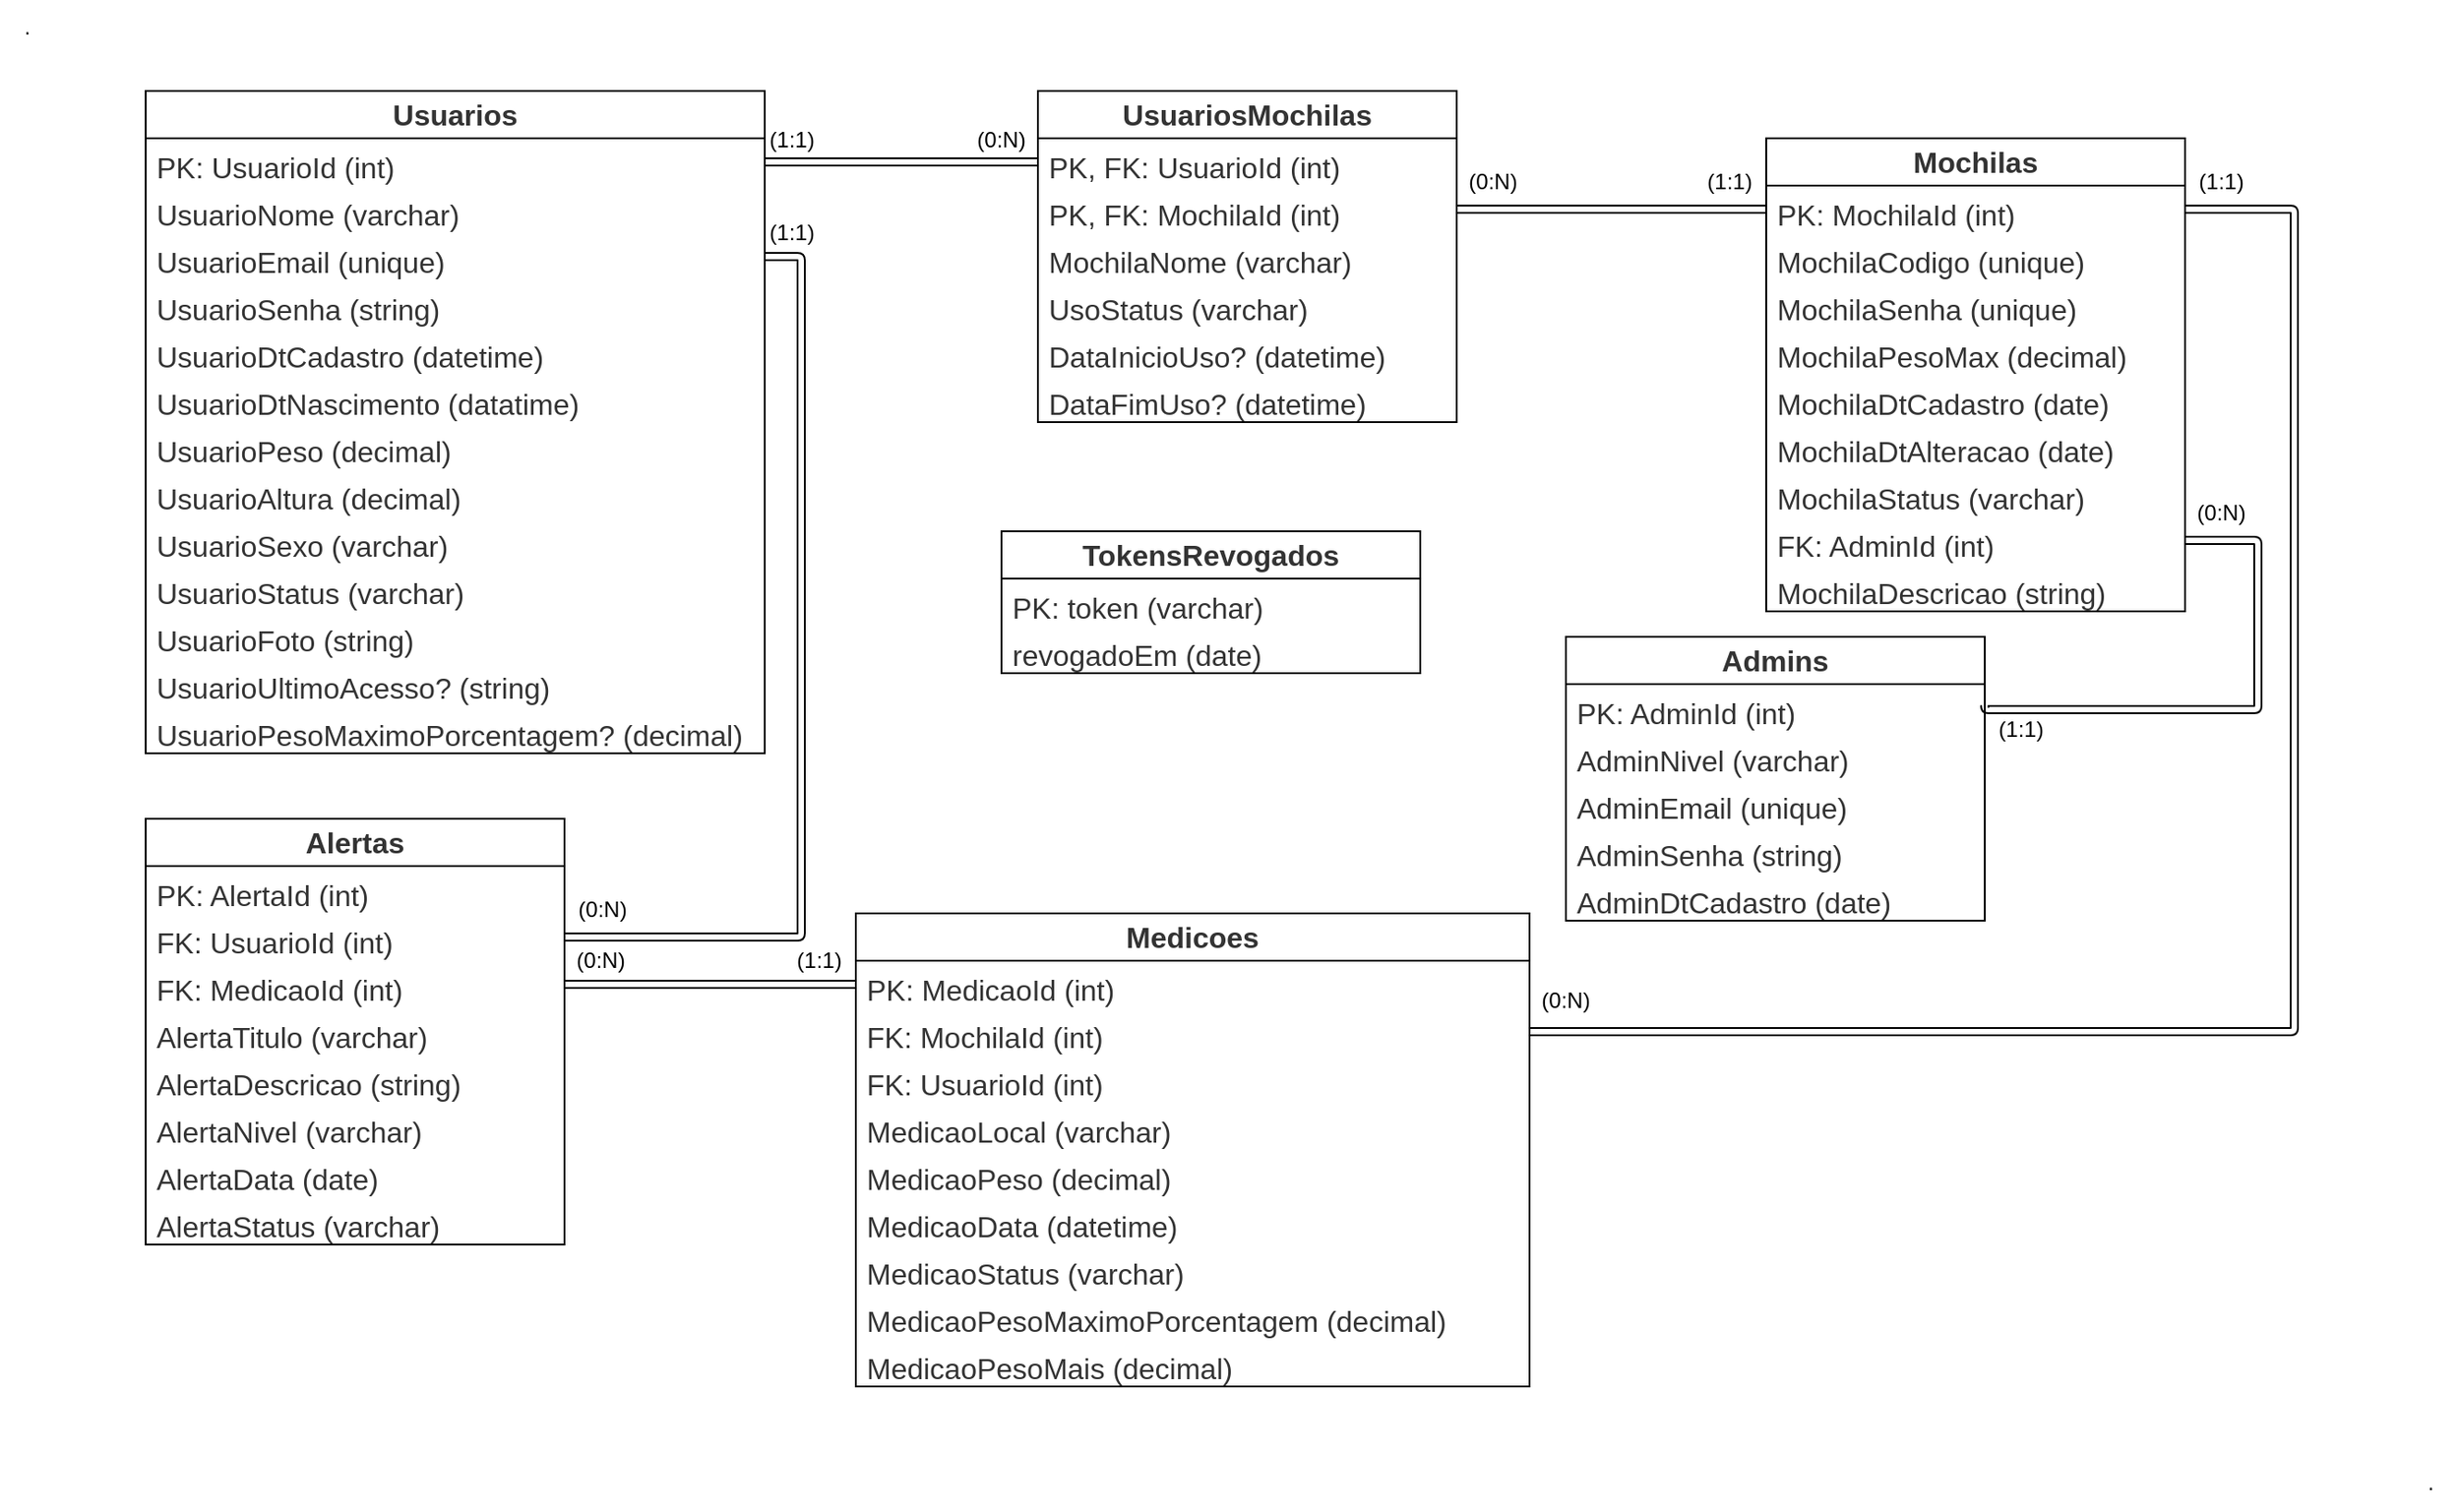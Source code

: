 <mxfile>
    <diagram id="SqMOtti_PhG7aw0WPnO8" name="Page-1">
        <mxGraphModel dx="1497" dy="561" grid="1" gridSize="10" guides="1" tooltips="1" connect="1" arrows="1" fold="1" page="1" pageScale="1" pageWidth="850" pageHeight="1100" background="#ffffff" math="0" shadow="0">
            <root>
                <mxCell id="0"/>
                <mxCell id="1" parent="0"/>
                <mxCell id="16" value="&lt;span style=&quot;color: rgb(51, 51, 51); font-family: Arial, sans-serif; font-size: medium; font-weight: 700; text-wrap-mode: nowrap; background-color: rgb(255, 255, 255);&quot;&gt;Usuarios&lt;/span&gt;" style="swimlane;fontStyle=0;childLayout=stackLayout;horizontal=1;startSize=26;fillColor=none;horizontalStack=0;resizeParent=1;resizeParentMax=0;resizeLast=0;collapsible=1;marginBottom=0;whiteSpace=wrap;html=1;" parent="1" vertex="1">
                    <mxGeometry x="120" y="80" width="340" height="364" as="geometry"/>
                </mxCell>
                <mxCell id="17" value="&lt;span style=&quot;color: rgb(51, 51, 51); font-family: Arial, sans-serif; font-size: medium; text-align: center; text-wrap-mode: nowrap; background-color: rgb(255, 255, 255);&quot;&gt;PK: UsuarioId (int)&lt;/span&gt;" style="text;strokeColor=none;fillColor=none;align=left;verticalAlign=top;spacingLeft=4;spacingRight=4;overflow=hidden;rotatable=0;points=[[0,0.5],[1,0.5]];portConstraint=eastwest;whiteSpace=wrap;html=1;" parent="16" vertex="1">
                    <mxGeometry y="26" width="340" height="26" as="geometry"/>
                </mxCell>
                <mxCell id="18" value="&lt;span style=&quot;color: rgb(51, 51, 51); font-family: Arial, sans-serif; font-size: medium; text-align: center; text-wrap-mode: nowrap; background-color: rgb(255, 255, 255);&quot;&gt;UsuarioNome (varchar)&lt;/span&gt;" style="text;strokeColor=none;fillColor=none;align=left;verticalAlign=top;spacingLeft=4;spacingRight=4;overflow=hidden;rotatable=0;points=[[0,0.5],[1,0.5]];portConstraint=eastwest;whiteSpace=wrap;html=1;" parent="16" vertex="1">
                    <mxGeometry y="52" width="340" height="26" as="geometry"/>
                </mxCell>
                <mxCell id="19" value="&lt;span style=&quot;color: rgb(51, 51, 51); font-family: Arial, sans-serif; font-size: medium; text-align: center; text-wrap-mode: nowrap; background-color: rgb(255, 255, 255);&quot;&gt;UsuarioEmail (unique)&lt;/span&gt;" style="text;strokeColor=none;fillColor=none;align=left;verticalAlign=top;spacingLeft=4;spacingRight=4;overflow=hidden;rotatable=0;points=[[0,0.5],[1,0.5]];portConstraint=eastwest;whiteSpace=wrap;html=1;" parent="16" vertex="1">
                    <mxGeometry y="78" width="340" height="26" as="geometry"/>
                </mxCell>
                <mxCell id="20" value="&lt;span style=&quot;color: rgb(51, 51, 51); font-family: Arial, sans-serif; font-size: medium; text-align: center; text-wrap-mode: nowrap; background-color: rgb(255, 255, 255);&quot;&gt;UsuarioSenha (string)&lt;/span&gt;" style="text;strokeColor=none;fillColor=none;align=left;verticalAlign=top;spacingLeft=4;spacingRight=4;overflow=hidden;rotatable=0;points=[[0,0.5],[1,0.5]];portConstraint=eastwest;whiteSpace=wrap;html=1;" parent="16" vertex="1">
                    <mxGeometry y="104" width="340" height="26" as="geometry"/>
                </mxCell>
                <mxCell id="21" value="&lt;span style=&quot;color: rgb(51, 51, 51); font-family: Arial, sans-serif; font-size: medium; text-align: center; text-wrap-mode: nowrap; background-color: rgb(255, 255, 255);&quot;&gt;UsuarioDtCadastro (datetime)&lt;/span&gt;" style="text;strokeColor=none;fillColor=none;align=left;verticalAlign=top;spacingLeft=4;spacingRight=4;overflow=hidden;rotatable=0;points=[[0,0.5],[1,0.5]];portConstraint=eastwest;whiteSpace=wrap;html=1;" parent="16" vertex="1">
                    <mxGeometry y="130" width="340" height="26" as="geometry"/>
                </mxCell>
                <mxCell id="98" value="&lt;span style=&quot;color: rgb(51, 51, 51); font-family: Arial, sans-serif; font-size: medium; text-align: center; text-wrap-mode: nowrap; background-color: rgb(255, 255, 255);&quot;&gt;UsuarioDtNascimento (datatime)&lt;/span&gt;" style="text;strokeColor=none;fillColor=none;align=left;verticalAlign=top;spacingLeft=4;spacingRight=4;overflow=hidden;rotatable=0;points=[[0,0.5],[1,0.5]];portConstraint=eastwest;whiteSpace=wrap;html=1;" parent="16" vertex="1">
                    <mxGeometry y="156" width="340" height="26" as="geometry"/>
                </mxCell>
                <mxCell id="22" value="&lt;span style=&quot;color: rgb(51, 51, 51); font-family: Arial, sans-serif; font-size: medium; text-align: center; text-wrap-mode: nowrap; background-color: rgb(255, 255, 255);&quot;&gt;UsuarioPeso (decimal)&lt;/span&gt;" style="text;strokeColor=none;fillColor=none;align=left;verticalAlign=top;spacingLeft=4;spacingRight=4;overflow=hidden;rotatable=0;points=[[0,0.5],[1,0.5]];portConstraint=eastwest;whiteSpace=wrap;html=1;" parent="16" vertex="1">
                    <mxGeometry y="182" width="340" height="26" as="geometry"/>
                </mxCell>
                <mxCell id="23" value="&lt;span style=&quot;color: rgb(51, 51, 51); font-family: Arial, sans-serif; font-size: medium; text-align: center; text-wrap-mode: nowrap; background-color: rgb(255, 255, 255);&quot;&gt;UsuarioAltura (decimal)&lt;/span&gt;" style="text;strokeColor=none;fillColor=none;align=left;verticalAlign=top;spacingLeft=4;spacingRight=4;overflow=hidden;rotatable=0;points=[[0,0.5],[1,0.5]];portConstraint=eastwest;whiteSpace=wrap;html=1;" parent="16" vertex="1">
                    <mxGeometry y="208" width="340" height="26" as="geometry"/>
                </mxCell>
                <mxCell id="99" value="&lt;span style=&quot;color: rgb(51, 51, 51); font-family: Arial, sans-serif; font-size: medium; text-align: center; text-wrap-mode: nowrap; background-color: rgb(255, 255, 255);&quot;&gt;UsuarioSexo (varchar)&lt;/span&gt;" style="text;strokeColor=none;fillColor=none;align=left;verticalAlign=top;spacingLeft=4;spacingRight=4;overflow=hidden;rotatable=0;points=[[0,0.5],[1,0.5]];portConstraint=eastwest;whiteSpace=wrap;html=1;" parent="16" vertex="1">
                    <mxGeometry y="234" width="340" height="26" as="geometry"/>
                </mxCell>
                <mxCell id="100" value="&lt;span style=&quot;color: rgb(51, 51, 51); font-family: Arial, sans-serif; font-size: medium; text-align: center; text-wrap-mode: nowrap; background-color: rgb(255, 255, 255);&quot;&gt;UsuarioStatus (varchar)&lt;/span&gt;" style="text;strokeColor=none;fillColor=none;align=left;verticalAlign=top;spacingLeft=4;spacingRight=4;overflow=hidden;rotatable=0;points=[[0,0.5],[1,0.5]];portConstraint=eastwest;whiteSpace=wrap;html=1;" parent="16" vertex="1">
                    <mxGeometry y="260" width="340" height="26" as="geometry"/>
                </mxCell>
                <mxCell id="101" value="&lt;span style=&quot;color: rgb(51, 51, 51); font-family: Arial, sans-serif; font-size: medium; text-align: center; text-wrap-mode: nowrap; background-color: rgb(255, 255, 255);&quot;&gt;UsuarioFoto (string)&lt;/span&gt;" style="text;strokeColor=none;fillColor=none;align=left;verticalAlign=top;spacingLeft=4;spacingRight=4;overflow=hidden;rotatable=0;points=[[0,0.5],[1,0.5]];portConstraint=eastwest;whiteSpace=wrap;html=1;" parent="16" vertex="1">
                    <mxGeometry y="286" width="340" height="26" as="geometry"/>
                </mxCell>
                <mxCell id="102" value="&lt;span style=&quot;color: rgb(51, 51, 51); font-family: Arial, sans-serif; font-size: medium; text-align: center; text-wrap-mode: nowrap; background-color: rgb(255, 255, 255);&quot;&gt;UsuarioUltimoAcesso? (string)&lt;/span&gt;" style="text;strokeColor=none;fillColor=none;align=left;verticalAlign=top;spacingLeft=4;spacingRight=4;overflow=hidden;rotatable=0;points=[[0,0.5],[1,0.5]];portConstraint=eastwest;whiteSpace=wrap;html=1;" parent="16" vertex="1">
                    <mxGeometry y="312" width="340" height="26" as="geometry"/>
                </mxCell>
                <mxCell id="103" value="&lt;span style=&quot;color: rgb(51, 51, 51); font-family: Arial, sans-serif; font-size: medium; text-align: center; text-wrap-mode: nowrap; background-color: rgb(255, 255, 255);&quot;&gt;UsuarioPesoMaximoPorcentagem? (decimal)&lt;/span&gt;" style="text;strokeColor=none;fillColor=none;align=left;verticalAlign=top;spacingLeft=4;spacingRight=4;overflow=hidden;rotatable=0;points=[[0,0.5],[1,0.5]];portConstraint=eastwest;whiteSpace=wrap;html=1;" parent="16" vertex="1">
                    <mxGeometry y="338" width="340" height="26" as="geometry"/>
                </mxCell>
                <mxCell id="25" value="&lt;span style=&quot;color: rgb(51, 51, 51); font-family: Arial, sans-serif; font-size: medium; font-weight: 700; text-wrap-mode: nowrap; background-color: rgb(255, 255, 255);&quot;&gt;Mochilas&lt;/span&gt;" style="swimlane;fontStyle=0;childLayout=stackLayout;horizontal=1;startSize=26;fillColor=none;horizontalStack=0;resizeParent=1;resizeParentMax=0;resizeLast=0;collapsible=1;marginBottom=0;whiteSpace=wrap;html=1;" parent="1" vertex="1">
                    <mxGeometry x="1010" y="106" width="230" height="260" as="geometry"/>
                </mxCell>
                <mxCell id="26" value="&lt;span style=&quot;color: rgb(51, 51, 51); font-family: Arial, sans-serif; font-size: medium; text-align: center; text-wrap-mode: nowrap; background-color: rgb(255, 255, 255);&quot;&gt;PK: MochilaId (int)&lt;/span&gt;" style="text;strokeColor=none;fillColor=none;align=left;verticalAlign=top;spacingLeft=4;spacingRight=4;overflow=hidden;rotatable=0;points=[[0,0.5],[1,0.5]];portConstraint=eastwest;whiteSpace=wrap;html=1;" parent="25" vertex="1">
                    <mxGeometry y="26" width="230" height="26" as="geometry"/>
                </mxCell>
                <mxCell id="27" value="&lt;span style=&quot;color: rgb(51, 51, 51); font-family: Arial, sans-serif; font-size: medium; text-align: center; text-wrap-mode: nowrap; background-color: rgb(255, 255, 255);&quot;&gt;MochilaCodigo (unique)&lt;/span&gt;" style="text;strokeColor=none;fillColor=none;align=left;verticalAlign=top;spacingLeft=4;spacingRight=4;overflow=hidden;rotatable=0;points=[[0,0.5],[1,0.5]];portConstraint=eastwest;whiteSpace=wrap;html=1;" parent="25" vertex="1">
                    <mxGeometry y="52" width="230" height="26" as="geometry"/>
                </mxCell>
                <mxCell id="28" value="&lt;span style=&quot;color: rgb(51, 51, 51); font-family: Arial, sans-serif; font-size: medium; text-align: center; text-wrap-mode: nowrap; background-color: rgb(255, 255, 255);&quot;&gt;MochilaSenha (unique)&lt;/span&gt;" style="text;strokeColor=none;fillColor=none;align=left;verticalAlign=top;spacingLeft=4;spacingRight=4;overflow=hidden;rotatable=0;points=[[0,0.5],[1,0.5]];portConstraint=eastwest;whiteSpace=wrap;html=1;" parent="25" vertex="1">
                    <mxGeometry y="78" width="230" height="26" as="geometry"/>
                </mxCell>
                <mxCell id="30" value="&lt;span style=&quot;color: rgb(51, 51, 51); font-family: Arial, sans-serif; font-size: medium; text-align: center; text-wrap-mode: nowrap; background-color: rgb(255, 255, 255);&quot;&gt;MochilaPesoMax (decimal)&lt;/span&gt;" style="text;strokeColor=none;fillColor=none;align=left;verticalAlign=top;spacingLeft=4;spacingRight=4;overflow=hidden;rotatable=0;points=[[0,0.5],[1,0.5]];portConstraint=eastwest;whiteSpace=wrap;html=1;" parent="25" vertex="1">
                    <mxGeometry y="104" width="230" height="26" as="geometry"/>
                </mxCell>
                <mxCell id="106" value="&lt;span style=&quot;color: rgb(51, 51, 51); font-family: Arial, sans-serif; font-size: medium; text-align: center; text-wrap-mode: nowrap; background-color: rgb(255, 255, 255);&quot;&gt;MochilaDtCadastro (date)&lt;/span&gt;" style="text;strokeColor=none;fillColor=none;align=left;verticalAlign=top;spacingLeft=4;spacingRight=4;overflow=hidden;rotatable=0;points=[[0,0.5],[1,0.5]];portConstraint=eastwest;whiteSpace=wrap;html=1;" parent="25" vertex="1">
                    <mxGeometry y="130" width="230" height="26" as="geometry"/>
                </mxCell>
                <mxCell id="107" value="&lt;span style=&quot;color: rgb(51, 51, 51); font-family: Arial, sans-serif; font-size: medium; text-align: center; text-wrap-mode: nowrap; background-color: rgb(255, 255, 255);&quot;&gt;MochilaDtAlteracao (date)&lt;/span&gt;" style="text;strokeColor=none;fillColor=none;align=left;verticalAlign=top;spacingLeft=4;spacingRight=4;overflow=hidden;rotatable=0;points=[[0,0.5],[1,0.5]];portConstraint=eastwest;whiteSpace=wrap;html=1;" parent="25" vertex="1">
                    <mxGeometry y="156" width="230" height="26" as="geometry"/>
                </mxCell>
                <mxCell id="31" value="&lt;span style=&quot;color: rgb(51, 51, 51); font-family: Arial, sans-serif; font-size: medium; text-align: center; text-wrap-mode: nowrap; background-color: rgb(255, 255, 255);&quot;&gt;MochilaStatus (varchar)&lt;/span&gt;" style="text;strokeColor=none;fillColor=none;align=left;verticalAlign=top;spacingLeft=4;spacingRight=4;overflow=hidden;rotatable=0;points=[[0,0.5],[1,0.5]];portConstraint=eastwest;whiteSpace=wrap;html=1;" parent="25" vertex="1">
                    <mxGeometry y="182" width="230" height="26" as="geometry"/>
                </mxCell>
                <mxCell id="32" value="&lt;span style=&quot;color: rgb(51, 51, 51); font-family: Arial, sans-serif; font-size: medium; text-align: center; text-wrap-mode: nowrap; background-color: rgb(255, 255, 255);&quot;&gt;FK: AdminId (int)&lt;/span&gt;" style="text;strokeColor=none;fillColor=none;align=left;verticalAlign=top;spacingLeft=4;spacingRight=4;overflow=hidden;rotatable=0;points=[[0,0.5],[1,0.5]];portConstraint=eastwest;whiteSpace=wrap;html=1;" parent="25" vertex="1">
                    <mxGeometry y="208" width="230" height="26" as="geometry"/>
                </mxCell>
                <mxCell id="108" value="&lt;span style=&quot;color: rgb(51, 51, 51); font-family: Arial, sans-serif; font-size: medium; text-align: center; text-wrap-mode: nowrap; background-color: rgb(255, 255, 255);&quot;&gt;MochilaDescricao (string)&lt;/span&gt;" style="text;strokeColor=none;fillColor=none;align=left;verticalAlign=top;spacingLeft=4;spacingRight=4;overflow=hidden;rotatable=0;points=[[0,0.5],[1,0.5]];portConstraint=eastwest;whiteSpace=wrap;html=1;" parent="25" vertex="1">
                    <mxGeometry y="234" width="230" height="26" as="geometry"/>
                </mxCell>
                <mxCell id="33" value="&lt;span style=&quot;color: rgb(51, 51, 51); font-family: Arial, sans-serif; font-size: medium; font-weight: 700; text-wrap-mode: nowrap; background-color: rgb(255, 255, 255);&quot;&gt;Admins&lt;/span&gt;" style="swimlane;fontStyle=0;childLayout=stackLayout;horizontal=1;startSize=26;fillColor=none;horizontalStack=0;resizeParent=1;resizeParentMax=0;resizeLast=0;collapsible=1;marginBottom=0;whiteSpace=wrap;html=1;" parent="1" vertex="1">
                    <mxGeometry x="900" y="380" width="230" height="156" as="geometry"/>
                </mxCell>
                <mxCell id="34" value="&lt;span style=&quot;color: rgb(51, 51, 51); font-family: Arial, sans-serif; font-size: medium; text-align: center; text-wrap-mode: nowrap; background-color: rgb(255, 255, 255);&quot;&gt;PK: AdminId (int)&lt;/span&gt;" style="text;strokeColor=none;fillColor=none;align=left;verticalAlign=top;spacingLeft=4;spacingRight=4;overflow=hidden;rotatable=0;points=[[0,0.5],[1,0.5]];portConstraint=eastwest;whiteSpace=wrap;html=1;" parent="33" vertex="1">
                    <mxGeometry y="26" width="230" height="26" as="geometry"/>
                </mxCell>
                <mxCell id="35" value="&lt;span style=&quot;color: rgb(51, 51, 51); font-family: Arial, sans-serif; font-size: medium; text-align: center; text-wrap-mode: nowrap; background-color: rgb(255, 255, 255);&quot;&gt;AdminNivel (varchar)&lt;/span&gt;" style="text;strokeColor=none;fillColor=none;align=left;verticalAlign=top;spacingLeft=4;spacingRight=4;overflow=hidden;rotatable=0;points=[[0,0.5],[1,0.5]];portConstraint=eastwest;whiteSpace=wrap;html=1;" parent="33" vertex="1">
                    <mxGeometry y="52" width="230" height="26" as="geometry"/>
                </mxCell>
                <mxCell id="36" value="&lt;span style=&quot;color: rgb(51, 51, 51); font-family: Arial, sans-serif; font-size: medium; text-align: center; text-wrap-mode: nowrap; background-color: rgb(255, 255, 255);&quot;&gt;AdminEmail (unique)&lt;/span&gt;" style="text;strokeColor=none;fillColor=none;align=left;verticalAlign=top;spacingLeft=4;spacingRight=4;overflow=hidden;rotatable=0;points=[[0,0.5],[1,0.5]];portConstraint=eastwest;whiteSpace=wrap;html=1;" parent="33" vertex="1">
                    <mxGeometry y="78" width="230" height="26" as="geometry"/>
                </mxCell>
                <mxCell id="37" value="&lt;span style=&quot;color: rgb(51, 51, 51); font-family: Arial, sans-serif; font-size: medium; text-align: center; text-wrap-mode: nowrap; background-color: rgb(255, 255, 255);&quot;&gt;AdminSenha (string)&lt;/span&gt;" style="text;strokeColor=none;fillColor=none;align=left;verticalAlign=top;spacingLeft=4;spacingRight=4;overflow=hidden;rotatable=0;points=[[0,0.5],[1,0.5]];portConstraint=eastwest;whiteSpace=wrap;html=1;" parent="33" vertex="1">
                    <mxGeometry y="104" width="230" height="26" as="geometry"/>
                </mxCell>
                <mxCell id="115" value="&lt;span style=&quot;color: rgb(51, 51, 51); font-family: Arial, sans-serif; font-size: medium; text-align: center; text-wrap-mode: nowrap; background-color: rgb(255, 255, 255);&quot;&gt;AdminDtCadastro (date)&lt;/span&gt;" style="text;strokeColor=none;fillColor=none;align=left;verticalAlign=top;spacingLeft=4;spacingRight=4;overflow=hidden;rotatable=0;points=[[0,0.5],[1,0.5]];portConstraint=eastwest;whiteSpace=wrap;html=1;" parent="33" vertex="1">
                    <mxGeometry y="130" width="230" height="26" as="geometry"/>
                </mxCell>
                <mxCell id="41" value="&lt;span style=&quot;color: rgb(51, 51, 51); font-family: Arial, sans-serif; font-size: medium; font-weight: 700; text-wrap-mode: nowrap; background-color: rgb(255, 255, 255);&quot;&gt;UsuariosMochilas&lt;/span&gt;" style="swimlane;fontStyle=0;childLayout=stackLayout;horizontal=1;startSize=26;fillColor=none;horizontalStack=0;resizeParent=1;resizeParentMax=0;resizeLast=0;collapsible=1;marginBottom=0;whiteSpace=wrap;html=1;" parent="1" vertex="1">
                    <mxGeometry x="610" y="80" width="230" height="182" as="geometry"/>
                </mxCell>
                <mxCell id="42" value="&lt;span style=&quot;color: rgb(51, 51, 51); font-family: Arial, sans-serif; font-size: medium; text-align: center; text-wrap-mode: nowrap; background-color: rgb(255, 255, 255);&quot;&gt;PK, FK: UsuarioId (int)&lt;/span&gt;" style="text;strokeColor=none;fillColor=none;align=left;verticalAlign=top;spacingLeft=4;spacingRight=4;overflow=hidden;rotatable=0;points=[[0,0.5],[1,0.5]];portConstraint=eastwest;whiteSpace=wrap;html=1;" parent="41" vertex="1">
                    <mxGeometry y="26" width="230" height="26" as="geometry"/>
                </mxCell>
                <mxCell id="43" value="&lt;span style=&quot;color: rgb(51, 51, 51); font-family: Arial, sans-serif; font-size: medium; text-align: center; text-wrap-mode: nowrap; background-color: rgb(255, 255, 255);&quot;&gt;PK, FK: MochilaId (int)&lt;/span&gt;" style="text;strokeColor=none;fillColor=none;align=left;verticalAlign=top;spacingLeft=4;spacingRight=4;overflow=hidden;rotatable=0;points=[[0,0.5],[1,0.5]];portConstraint=eastwest;whiteSpace=wrap;html=1;" parent="41" vertex="1">
                    <mxGeometry y="52" width="230" height="26" as="geometry"/>
                </mxCell>
                <mxCell id="44" value="&lt;span style=&quot;color: rgb(51, 51, 51); font-family: Arial, sans-serif; font-size: medium; text-align: center; text-wrap-mode: nowrap; background-color: rgb(255, 255, 255);&quot;&gt;MochilaNome (varchar)&lt;/span&gt;" style="text;strokeColor=none;fillColor=none;align=left;verticalAlign=top;spacingLeft=4;spacingRight=4;overflow=hidden;rotatable=0;points=[[0,0.5],[1,0.5]];portConstraint=eastwest;whiteSpace=wrap;html=1;" parent="41" vertex="1">
                    <mxGeometry y="78" width="230" height="26" as="geometry"/>
                </mxCell>
                <mxCell id="45" value="&lt;span style=&quot;color: rgb(51, 51, 51); font-family: Arial, sans-serif; font-size: medium; text-align: center; text-wrap-mode: nowrap; background-color: rgb(255, 255, 255);&quot;&gt;UsoStatus (varchar)&lt;/span&gt;" style="text;strokeColor=none;fillColor=none;align=left;verticalAlign=top;spacingLeft=4;spacingRight=4;overflow=hidden;rotatable=0;points=[[0,0.5],[1,0.5]];portConstraint=eastwest;whiteSpace=wrap;html=1;" parent="41" vertex="1">
                    <mxGeometry y="104" width="230" height="26" as="geometry"/>
                </mxCell>
                <mxCell id="46" value="&lt;span style=&quot;color: rgb(51, 51, 51); font-family: Arial, sans-serif; font-size: medium; text-align: center; text-wrap-mode: nowrap; background-color: rgb(255, 255, 255);&quot;&gt;DataInicioUso? (datetime)&lt;/span&gt;" style="text;strokeColor=none;fillColor=none;align=left;verticalAlign=top;spacingLeft=4;spacingRight=4;overflow=hidden;rotatable=0;points=[[0,0.5],[1,0.5]];portConstraint=eastwest;whiteSpace=wrap;html=1;" parent="41" vertex="1">
                    <mxGeometry y="130" width="230" height="26" as="geometry"/>
                </mxCell>
                <mxCell id="109" value="&lt;span style=&quot;color: rgb(51, 51, 51); font-family: Arial, sans-serif; font-size: medium; text-align: center; text-wrap-mode: nowrap; background-color: rgb(255, 255, 255);&quot;&gt;DataFimUso? (datetime)&lt;/span&gt;" style="text;strokeColor=none;fillColor=none;align=left;verticalAlign=top;spacingLeft=4;spacingRight=4;overflow=hidden;rotatable=0;points=[[0,0.5],[1,0.5]];portConstraint=eastwest;whiteSpace=wrap;html=1;" parent="41" vertex="1">
                    <mxGeometry y="156" width="230" height="26" as="geometry"/>
                </mxCell>
                <mxCell id="55" value="&lt;span style=&quot;color: rgb(51, 51, 51); font-family: Arial, sans-serif; font-size: medium; font-weight: 700; text-wrap-mode: nowrap; background-color: rgb(255, 255, 255);&quot;&gt;Alertas&lt;/span&gt;" style="swimlane;fontStyle=0;childLayout=stackLayout;horizontal=1;startSize=26;fillColor=none;horizontalStack=0;resizeParent=1;resizeParentMax=0;resizeLast=0;collapsible=1;marginBottom=0;whiteSpace=wrap;html=1;" parent="1" vertex="1">
                    <mxGeometry x="120" y="480" width="230" height="234" as="geometry"/>
                </mxCell>
                <mxCell id="57" value="&lt;span style=&quot;color: rgb(51, 51, 51); font-family: Arial, sans-serif; font-size: medium; text-align: center; text-wrap-mode: nowrap; background-color: rgb(255, 255, 255);&quot;&gt;PK: AlertaId (int)&lt;/span&gt;" style="text;strokeColor=none;fillColor=none;align=left;verticalAlign=top;spacingLeft=4;spacingRight=4;overflow=hidden;rotatable=0;points=[[0,0.5],[1,0.5]];portConstraint=eastwest;whiteSpace=wrap;html=1;" parent="55" vertex="1">
                    <mxGeometry y="26" width="230" height="26" as="geometry"/>
                </mxCell>
                <mxCell id="59" value="&lt;span style=&quot;color: rgb(51, 51, 51); font-family: Arial, sans-serif; font-size: medium; text-align: center; text-wrap-mode: nowrap; background-color: rgb(255, 255, 255);&quot;&gt;FK: UsuarioId (int)&lt;/span&gt;" style="text;strokeColor=none;fillColor=none;align=left;verticalAlign=top;spacingLeft=4;spacingRight=4;overflow=hidden;rotatable=0;points=[[0,0.5],[1,0.5]];portConstraint=eastwest;whiteSpace=wrap;html=1;" parent="55" vertex="1">
                    <mxGeometry y="52" width="230" height="26" as="geometry"/>
                </mxCell>
                <mxCell id="58" value="&lt;span style=&quot;color: rgb(51, 51, 51); font-family: Arial, sans-serif; font-size: medium; text-align: center; text-wrap-mode: nowrap; background-color: rgb(255, 255, 255);&quot;&gt;FK: MedicaoId (int)&lt;/span&gt;" style="text;strokeColor=none;fillColor=none;align=left;verticalAlign=top;spacingLeft=4;spacingRight=4;overflow=hidden;rotatable=0;points=[[0,0.5],[1,0.5]];portConstraint=eastwest;whiteSpace=wrap;html=1;" parent="55" vertex="1">
                    <mxGeometry y="78" width="230" height="26" as="geometry"/>
                </mxCell>
                <mxCell id="60" value="&lt;span style=&quot;color: rgb(51, 51, 51); font-family: Arial, sans-serif; font-size: medium; text-align: center; text-wrap-mode: nowrap; background-color: rgb(255, 255, 255);&quot;&gt;AlertaTitulo (varchar)&lt;/span&gt;" style="text;strokeColor=none;fillColor=none;align=left;verticalAlign=top;spacingLeft=4;spacingRight=4;overflow=hidden;rotatable=0;points=[[0,0.5],[1,0.5]];portConstraint=eastwest;whiteSpace=wrap;html=1;" parent="55" vertex="1">
                    <mxGeometry y="104" width="230" height="26" as="geometry"/>
                </mxCell>
                <mxCell id="61" value="&lt;span style=&quot;color: rgb(51, 51, 51); font-family: Arial, sans-serif; font-size: medium; text-align: center; text-wrap-mode: nowrap; background-color: rgb(255, 255, 255);&quot;&gt;AlertaDescricao (string)&lt;/span&gt;" style="text;strokeColor=none;fillColor=none;align=left;verticalAlign=top;spacingLeft=4;spacingRight=4;overflow=hidden;rotatable=0;points=[[0,0.5],[1,0.5]];portConstraint=eastwest;whiteSpace=wrap;html=1;" parent="55" vertex="1">
                    <mxGeometry y="130" width="230" height="26" as="geometry"/>
                </mxCell>
                <mxCell id="112" value="&lt;span style=&quot;color: rgb(51, 51, 51); font-family: Arial, sans-serif; font-size: medium; text-align: center; text-wrap-mode: nowrap; background-color: rgb(255, 255, 255);&quot;&gt;AlertaNivel (varchar)&lt;/span&gt;" style="text;strokeColor=none;fillColor=none;align=left;verticalAlign=top;spacingLeft=4;spacingRight=4;overflow=hidden;rotatable=0;points=[[0,0.5],[1,0.5]];portConstraint=eastwest;whiteSpace=wrap;html=1;" parent="55" vertex="1">
                    <mxGeometry y="156" width="230" height="26" as="geometry"/>
                </mxCell>
                <mxCell id="113" value="&lt;span style=&quot;color: rgb(51, 51, 51); font-family: Arial, sans-serif; font-size: medium; text-align: center; text-wrap-mode: nowrap; background-color: rgb(255, 255, 255);&quot;&gt;AlertaData (date)&lt;/span&gt;" style="text;strokeColor=none;fillColor=none;align=left;verticalAlign=top;spacingLeft=4;spacingRight=4;overflow=hidden;rotatable=0;points=[[0,0.5],[1,0.5]];portConstraint=eastwest;whiteSpace=wrap;html=1;" parent="55" vertex="1">
                    <mxGeometry y="182" width="230" height="26" as="geometry"/>
                </mxCell>
                <mxCell id="114" value="&lt;span style=&quot;color: rgb(51, 51, 51); font-family: Arial, sans-serif; font-size: medium; text-align: center; text-wrap-mode: nowrap; background-color: rgb(255, 255, 255);&quot;&gt;AlertaStatus (varchar)&lt;/span&gt;" style="text;strokeColor=none;fillColor=none;align=left;verticalAlign=top;spacingLeft=4;spacingRight=4;overflow=hidden;rotatable=0;points=[[0,0.5],[1,0.5]];portConstraint=eastwest;whiteSpace=wrap;html=1;" parent="55" vertex="1">
                    <mxGeometry y="208" width="230" height="26" as="geometry"/>
                </mxCell>
                <mxCell id="63" value="&lt;span style=&quot;color: rgb(51, 51, 51); font-family: Arial, sans-serif; font-size: medium; font-weight: 700; text-wrap-mode: nowrap; background-color: rgb(255, 255, 255);&quot;&gt;Medicoes&lt;/span&gt;" style="swimlane;fontStyle=0;childLayout=stackLayout;horizontal=1;startSize=26;fillColor=none;horizontalStack=0;resizeParent=1;resizeParentMax=0;resizeLast=0;collapsible=1;marginBottom=0;whiteSpace=wrap;html=1;" parent="1" vertex="1">
                    <mxGeometry x="510" y="532" width="370" height="260" as="geometry"/>
                </mxCell>
                <mxCell id="64" value="&lt;span style=&quot;color: rgb(51, 51, 51); font-family: Arial, sans-serif; font-size: medium; text-align: center; text-wrap-mode: nowrap; background-color: rgb(255, 255, 255);&quot;&gt;PK: MedicaoId (int)&lt;/span&gt;" style="text;strokeColor=none;fillColor=none;align=left;verticalAlign=top;spacingLeft=4;spacingRight=4;overflow=hidden;rotatable=0;points=[[0,0.5],[1,0.5]];portConstraint=eastwest;whiteSpace=wrap;html=1;" parent="63" vertex="1">
                    <mxGeometry y="26" width="370" height="26" as="geometry"/>
                </mxCell>
                <mxCell id="65" value="&lt;span style=&quot;color: rgb(51, 51, 51); font-family: Arial, sans-serif; font-size: medium; text-align: center; text-wrap-mode: nowrap; background-color: rgb(255, 255, 255);&quot;&gt;FK: MochilaId (int)&lt;/span&gt;" style="text;strokeColor=none;fillColor=none;align=left;verticalAlign=top;spacingLeft=4;spacingRight=4;overflow=hidden;rotatable=0;points=[[0,0.5],[1,0.5]];portConstraint=eastwest;whiteSpace=wrap;html=1;" parent="63" vertex="1">
                    <mxGeometry y="52" width="370" height="26" as="geometry"/>
                </mxCell>
                <mxCell id="66" value="&lt;span style=&quot;color: rgb(51, 51, 51); font-family: Arial, sans-serif; font-size: medium; text-align: center; text-wrap-mode: nowrap; background-color: rgb(255, 255, 255);&quot;&gt;FK: UsuarioId (int)&lt;/span&gt;" style="text;strokeColor=none;fillColor=none;align=left;verticalAlign=top;spacingLeft=4;spacingRight=4;overflow=hidden;rotatable=0;points=[[0,0.5],[1,0.5]];portConstraint=eastwest;whiteSpace=wrap;html=1;" parent="63" vertex="1">
                    <mxGeometry y="78" width="370" height="26" as="geometry"/>
                </mxCell>
                <mxCell id="110" value="&lt;span style=&quot;color: rgb(51, 51, 51); font-family: Arial, sans-serif; font-size: medium; text-align: center; text-wrap-mode: nowrap; background-color: rgb(255, 255, 255);&quot;&gt;MedicaoLocal (varchar)&lt;/span&gt;" style="text;strokeColor=none;fillColor=none;align=left;verticalAlign=top;spacingLeft=4;spacingRight=4;overflow=hidden;rotatable=0;points=[[0,0.5],[1,0.5]];portConstraint=eastwest;whiteSpace=wrap;html=1;" parent="63" vertex="1">
                    <mxGeometry y="104" width="370" height="26" as="geometry"/>
                </mxCell>
                <mxCell id="67" value="&lt;span style=&quot;color: rgb(51, 51, 51); font-family: Arial, sans-serif; font-size: medium; text-align: center; text-wrap-mode: nowrap; background-color: rgb(255, 255, 255);&quot;&gt;MedicaoPeso (decimal)&lt;/span&gt;" style="text;strokeColor=none;fillColor=none;align=left;verticalAlign=top;spacingLeft=4;spacingRight=4;overflow=hidden;rotatable=0;points=[[0,0.5],[1,0.5]];portConstraint=eastwest;whiteSpace=wrap;html=1;" parent="63" vertex="1">
                    <mxGeometry y="130" width="370" height="26" as="geometry"/>
                </mxCell>
                <mxCell id="68" value="&lt;span style=&quot;color: rgb(51, 51, 51); font-family: Arial, sans-serif; font-size: medium; text-align: center; text-wrap-mode: nowrap; background-color: rgb(255, 255, 255);&quot;&gt;MedicaoData (datetime)&lt;/span&gt;" style="text;strokeColor=none;fillColor=none;align=left;verticalAlign=top;spacingLeft=4;spacingRight=4;overflow=hidden;rotatable=0;points=[[0,0.5],[1,0.5]];portConstraint=eastwest;whiteSpace=wrap;html=1;" parent="63" vertex="1">
                    <mxGeometry y="156" width="370" height="26" as="geometry"/>
                </mxCell>
                <mxCell id="69" value="&lt;span style=&quot;color: rgb(51, 51, 51); font-family: Arial, sans-serif; font-size: medium; text-align: center; text-wrap-mode: nowrap; background-color: rgb(255, 255, 255);&quot;&gt;MedicaoStatus (varchar)&lt;/span&gt;" style="text;strokeColor=none;fillColor=none;align=left;verticalAlign=top;spacingLeft=4;spacingRight=4;overflow=hidden;rotatable=0;points=[[0,0.5],[1,0.5]];portConstraint=eastwest;whiteSpace=wrap;html=1;" parent="63" vertex="1">
                    <mxGeometry y="182" width="370" height="26" as="geometry"/>
                </mxCell>
                <mxCell id="72" value="&lt;span style=&quot;color: rgb(51, 51, 51); font-family: Arial, sans-serif; font-size: medium; text-align: center; text-wrap-mode: nowrap; background-color: rgb(255, 255, 255);&quot;&gt;MedicaoPesoMaximoPorcentagem (decimal&lt;/span&gt;&lt;span style=&quot;background-color: rgb(255, 255, 255); color: rgb(51, 51, 51); font-family: Arial, sans-serif; font-size: medium; text-align: center; text-wrap-mode: nowrap;&quot;&gt;)&lt;/span&gt;" style="text;strokeColor=none;fillColor=none;align=left;verticalAlign=top;spacingLeft=4;spacingRight=4;overflow=hidden;rotatable=0;points=[[0,0.5],[1,0.5]];portConstraint=eastwest;whiteSpace=wrap;html=1;" parent="63" vertex="1">
                    <mxGeometry y="208" width="370" height="26" as="geometry"/>
                </mxCell>
                <mxCell id="111" value="&lt;span style=&quot;color: rgb(51, 51, 51); font-family: Arial, sans-serif; font-size: medium; text-align: center; text-wrap-mode: nowrap; background-color: rgb(255, 255, 255);&quot;&gt;MedicaoPesoMais (decimal&lt;/span&gt;&lt;span style=&quot;background-color: rgb(255, 255, 255); color: rgb(51, 51, 51); font-family: Arial, sans-serif; font-size: medium; text-align: center; text-wrap-mode: nowrap;&quot;&gt;)&lt;/span&gt;" style="text;strokeColor=none;fillColor=none;align=left;verticalAlign=top;spacingLeft=4;spacingRight=4;overflow=hidden;rotatable=0;points=[[0,0.5],[1,0.5]];portConstraint=eastwest;whiteSpace=wrap;html=1;" parent="63" vertex="1">
                    <mxGeometry y="234" width="370" height="26" as="geometry"/>
                </mxCell>
                <mxCell id="79" style="html=1;exitX=1;exitY=0.5;exitDx=0;exitDy=0;entryX=0;entryY=0.5;entryDx=0;entryDy=0;shape=link;" parent="1" source="17" target="42" edge="1">
                    <mxGeometry relative="1" as="geometry"/>
                </mxCell>
                <mxCell id="80" value="(0:N)" style="text;html=1;align=center;verticalAlign=middle;whiteSpace=wrap;rounded=0;" parent="1" vertex="1">
                    <mxGeometry x="570" y="97" width="40" height="20" as="geometry"/>
                </mxCell>
                <mxCell id="81" value="(1:1)" style="text;html=1;align=center;verticalAlign=middle;whiteSpace=wrap;rounded=0;" parent="1" vertex="1">
                    <mxGeometry x="455" y="97" width="40" height="20" as="geometry"/>
                </mxCell>
                <mxCell id="82" style="edgeStyle=none;html=1;exitX=1;exitY=0.5;exitDx=0;exitDy=0;entryX=0;entryY=0.5;entryDx=0;entryDy=0;shape=link;" parent="1" source="43" target="26" edge="1">
                    <mxGeometry relative="1" as="geometry"/>
                </mxCell>
                <mxCell id="83" value="(0:N)" style="text;html=1;align=center;verticalAlign=middle;whiteSpace=wrap;rounded=0;" parent="1" vertex="1">
                    <mxGeometry x="840" y="120" width="40" height="20" as="geometry"/>
                </mxCell>
                <mxCell id="84" value="(1:1)" style="text;html=1;align=center;verticalAlign=middle;whiteSpace=wrap;rounded=0;" parent="1" vertex="1">
                    <mxGeometry x="970" y="120" width="40" height="20" as="geometry"/>
                </mxCell>
                <mxCell id="86" value="(1:1)" style="text;html=1;align=center;verticalAlign=middle;whiteSpace=wrap;rounded=0;" parent="1" vertex="1">
                    <mxGeometry x="455" y="148" width="40" height="20" as="geometry"/>
                </mxCell>
                <mxCell id="87" value="(0:N)" style="text;html=1;align=center;verticalAlign=middle;whiteSpace=wrap;rounded=0;" parent="1" vertex="1">
                    <mxGeometry x="351" y="520" width="40" height="20" as="geometry"/>
                </mxCell>
                <mxCell id="88" style="edgeStyle=none;html=1;exitX=1;exitY=0.5;exitDx=0;exitDy=0;entryX=0;entryY=0.5;entryDx=0;entryDy=0;shape=link;" parent="1" source="58" target="64" edge="1">
                    <mxGeometry relative="1" as="geometry"/>
                </mxCell>
                <mxCell id="89" value="(0:N)" style="text;html=1;align=center;verticalAlign=middle;whiteSpace=wrap;rounded=0;" parent="1" vertex="1">
                    <mxGeometry x="350" y="548" width="40" height="20" as="geometry"/>
                </mxCell>
                <mxCell id="90" style="edgeStyle=orthogonalEdgeStyle;html=1;exitX=1;exitY=0.5;exitDx=0;exitDy=0;entryX=1;entryY=0.5;entryDx=0;entryDy=0;shape=link;" parent="1" source="19" target="59" edge="1">
                    <mxGeometry relative="1" as="geometry">
                        <Array as="points">
                            <mxPoint x="480" y="171"/>
                            <mxPoint x="480" y="545"/>
                        </Array>
                    </mxGeometry>
                </mxCell>
                <mxCell id="91" value="(1:1)" style="text;html=1;align=center;verticalAlign=middle;whiteSpace=wrap;rounded=0;" parent="1" vertex="1">
                    <mxGeometry x="470" y="548" width="40" height="20" as="geometry"/>
                </mxCell>
                <mxCell id="92" style="edgeStyle=orthogonalEdgeStyle;html=1;exitX=1;exitY=0.5;exitDx=0;exitDy=0;entryX=1;entryY=0.5;entryDx=0;entryDy=0;shape=link;" parent="1" source="34" target="32" edge="1">
                    <mxGeometry relative="1" as="geometry">
                        <Array as="points">
                            <mxPoint x="1280" y="420"/>
                            <mxPoint x="1280" y="327"/>
                        </Array>
                    </mxGeometry>
                </mxCell>
                <mxCell id="93" value="(0:N)" style="text;html=1;align=center;verticalAlign=middle;whiteSpace=wrap;rounded=0;" parent="1" vertex="1">
                    <mxGeometry x="1240" y="302" width="40" height="20" as="geometry"/>
                </mxCell>
                <mxCell id="94" value="(1:1)" style="text;html=1;align=center;verticalAlign=middle;whiteSpace=wrap;rounded=0;" parent="1" vertex="1">
                    <mxGeometry x="1130" y="421" width="40" height="20" as="geometry"/>
                </mxCell>
                <mxCell id="95" style="edgeStyle=orthogonalEdgeStyle;html=1;exitX=1;exitY=0.5;exitDx=0;exitDy=0;entryX=1;entryY=0.5;entryDx=0;entryDy=0;shape=link;" parent="1" source="65" target="26" edge="1">
                    <mxGeometry relative="1" as="geometry">
                        <Array as="points">
                            <mxPoint x="1300" y="597"/>
                            <mxPoint x="1300" y="145"/>
                        </Array>
                    </mxGeometry>
                </mxCell>
                <mxCell id="96" value="(1:1)" style="text;html=1;align=center;verticalAlign=middle;whiteSpace=wrap;rounded=0;" parent="1" vertex="1">
                    <mxGeometry x="1240" y="120" width="40" height="20" as="geometry"/>
                </mxCell>
                <mxCell id="97" value="(0:N)" style="text;html=1;align=center;verticalAlign=middle;whiteSpace=wrap;rounded=0;" parent="1" vertex="1">
                    <mxGeometry x="880" y="570" width="40" height="20" as="geometry"/>
                </mxCell>
                <mxCell id="116" value="." style="text;html=1;align=center;verticalAlign=middle;whiteSpace=wrap;rounded=0;" parent="1" vertex="1">
                    <mxGeometry x="40" y="30" width="30" height="30" as="geometry"/>
                </mxCell>
                <mxCell id="117" value="." style="text;html=1;align=center;verticalAlign=middle;whiteSpace=wrap;rounded=0;" parent="1" vertex="1">
                    <mxGeometry x="1360" y="830" width="30" height="30" as="geometry"/>
                </mxCell>
                <mxCell id="118" value="&lt;span style=&quot;color: rgb(51, 51, 51); font-family: Arial, sans-serif; font-size: medium; font-weight: 700; text-wrap-mode: nowrap; background-color: rgb(255, 255, 255);&quot;&gt;TokensRevogados&lt;/span&gt;" style="swimlane;fontStyle=0;childLayout=stackLayout;horizontal=1;startSize=26;fillColor=none;horizontalStack=0;resizeParent=1;resizeParentMax=0;resizeLast=0;collapsible=1;marginBottom=0;whiteSpace=wrap;html=1;" vertex="1" parent="1">
                    <mxGeometry x="590" y="322" width="230" height="78" as="geometry"/>
                </mxCell>
                <mxCell id="119" value="&lt;span style=&quot;color: rgb(51, 51, 51); font-family: Arial, sans-serif; font-size: medium; text-align: center; text-wrap-mode: nowrap; background-color: rgb(255, 255, 255);&quot;&gt;PK: token (varchar)&lt;/span&gt;" style="text;strokeColor=none;fillColor=none;align=left;verticalAlign=top;spacingLeft=4;spacingRight=4;overflow=hidden;rotatable=0;points=[[0,0.5],[1,0.5]];portConstraint=eastwest;whiteSpace=wrap;html=1;" vertex="1" parent="118">
                    <mxGeometry y="26" width="230" height="26" as="geometry"/>
                </mxCell>
                <mxCell id="120" value="&lt;span style=&quot;color: rgb(51, 51, 51); font-family: Arial, sans-serif; font-size: medium; text-align: center; text-wrap-mode: nowrap; background-color: rgb(255, 255, 255);&quot;&gt;revogadoEm (date)&lt;/span&gt;" style="text;strokeColor=none;fillColor=none;align=left;verticalAlign=top;spacingLeft=4;spacingRight=4;overflow=hidden;rotatable=0;points=[[0,0.5],[1,0.5]];portConstraint=eastwest;whiteSpace=wrap;html=1;" vertex="1" parent="118">
                    <mxGeometry y="52" width="230" height="26" as="geometry"/>
                </mxCell>
            </root>
        </mxGraphModel>
    </diagram>
</mxfile>